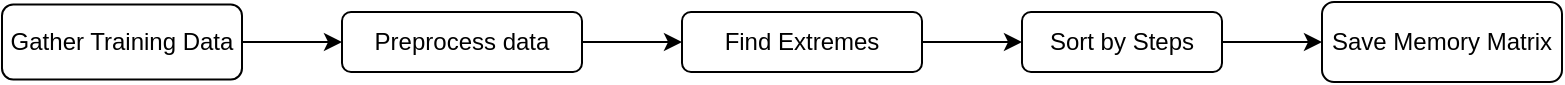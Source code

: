 <mxfile version="13.11.0" type="google"><diagram id="C5RBs43oDa-KdzZeNtuy" name="Page-1"><mxGraphModel dx="2062" dy="1105" grid="1" gridSize="10" guides="1" tooltips="1" connect="1" arrows="1" fold="1" page="1" pageScale="1" pageWidth="827" pageHeight="1169" math="0" shadow="0"><root><mxCell id="WIyWlLk6GJQsqaUBKTNV-0"/><mxCell id="WIyWlLk6GJQsqaUBKTNV-1" parent="WIyWlLk6GJQsqaUBKTNV-0"/><mxCell id="W4lkNVt35WEFjOzLlWKX-1" style="edgeStyle=orthogonalEdgeStyle;rounded=0;orthogonalLoop=1;jettySize=auto;html=1;exitX=1;exitY=0.5;exitDx=0;exitDy=0;entryX=0;entryY=0.5;entryDx=0;entryDy=0;" parent="WIyWlLk6GJQsqaUBKTNV-1" source="WIyWlLk6GJQsqaUBKTNV-3" target="W4lkNVt35WEFjOzLlWKX-0" edge="1"><mxGeometry relative="1" as="geometry"/></mxCell><mxCell id="WIyWlLk6GJQsqaUBKTNV-3" value="Gather Training Data" style="rounded=1;whiteSpace=wrap;html=1;fontSize=12;glass=0;strokeWidth=1;shadow=0;" parent="WIyWlLk6GJQsqaUBKTNV-1" vertex="1"><mxGeometry x="50" y="81.25" width="120" height="37.5" as="geometry"/></mxCell><mxCell id="W4lkNVt35WEFjOzLlWKX-9" style="edgeStyle=orthogonalEdgeStyle;rounded=0;orthogonalLoop=1;jettySize=auto;html=1;exitX=1;exitY=0.5;exitDx=0;exitDy=0;" parent="WIyWlLk6GJQsqaUBKTNV-1" source="W4lkNVt35WEFjOzLlWKX-0" target="W4lkNVt35WEFjOzLlWKX-5" edge="1"><mxGeometry relative="1" as="geometry"/></mxCell><mxCell id="W4lkNVt35WEFjOzLlWKX-0" value="Preprocess data" style="rounded=1;whiteSpace=wrap;html=1;" parent="WIyWlLk6GJQsqaUBKTNV-1" vertex="1"><mxGeometry x="220" y="85" width="120" height="30" as="geometry"/></mxCell><mxCell id="W4lkNVt35WEFjOzLlWKX-8" style="edgeStyle=orthogonalEdgeStyle;rounded=0;orthogonalLoop=1;jettySize=auto;html=1;exitX=1;exitY=0.5;exitDx=0;exitDy=0;entryX=0;entryY=0.5;entryDx=0;entryDy=0;" parent="WIyWlLk6GJQsqaUBKTNV-1" source="W4lkNVt35WEFjOzLlWKX-4" target="W4lkNVt35WEFjOzLlWKX-7" edge="1"><mxGeometry relative="1" as="geometry"/></mxCell><mxCell id="W4lkNVt35WEFjOzLlWKX-4" value="Sort by Steps" style="rounded=1;whiteSpace=wrap;html=1;" parent="WIyWlLk6GJQsqaUBKTNV-1" vertex="1"><mxGeometry x="560" y="85" width="100" height="30" as="geometry"/></mxCell><mxCell id="W4lkNVt35WEFjOzLlWKX-10" style="edgeStyle=orthogonalEdgeStyle;rounded=0;orthogonalLoop=1;jettySize=auto;html=1;exitX=1;exitY=0.5;exitDx=0;exitDy=0;entryX=0;entryY=0.5;entryDx=0;entryDy=0;" parent="WIyWlLk6GJQsqaUBKTNV-1" source="W4lkNVt35WEFjOzLlWKX-5" target="W4lkNVt35WEFjOzLlWKX-4" edge="1"><mxGeometry relative="1" as="geometry"/></mxCell><mxCell id="W4lkNVt35WEFjOzLlWKX-5" value="Find Extremes" style="rounded=1;whiteSpace=wrap;html=1;" parent="WIyWlLk6GJQsqaUBKTNV-1" vertex="1"><mxGeometry x="390" y="85" width="120" height="30" as="geometry"/></mxCell><mxCell id="W4lkNVt35WEFjOzLlWKX-7" value="Save Memory Matrix" style="rounded=1;whiteSpace=wrap;html=1;" parent="WIyWlLk6GJQsqaUBKTNV-1" vertex="1"><mxGeometry x="710" y="80" width="120" height="40" as="geometry"/></mxCell></root></mxGraphModel></diagram></mxfile>